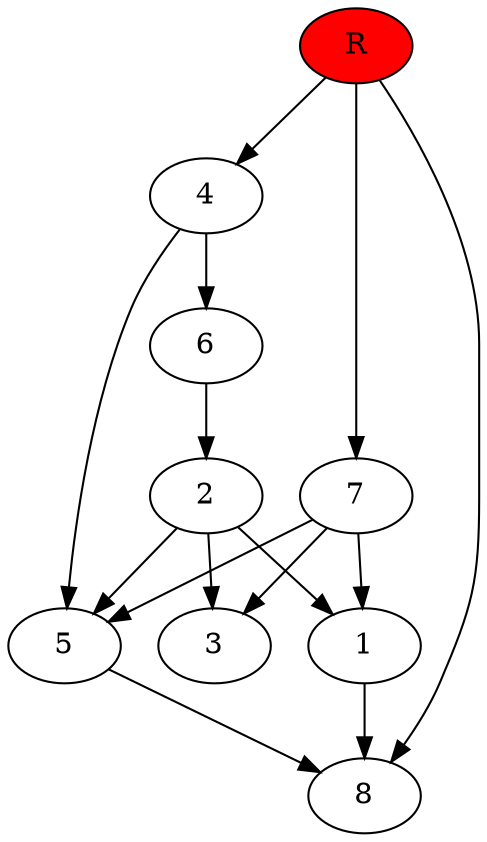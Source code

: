 digraph prb64641 {
	1
	2
	3
	4
	5
	6
	7
	8
	R [fillcolor="#ff0000" style=filled]
	1 -> 8
	2 -> 1
	2 -> 3
	2 -> 5
	4 -> 5
	4 -> 6
	5 -> 8
	6 -> 2
	7 -> 1
	7 -> 3
	7 -> 5
	R -> 4
	R -> 7
	R -> 8
}
